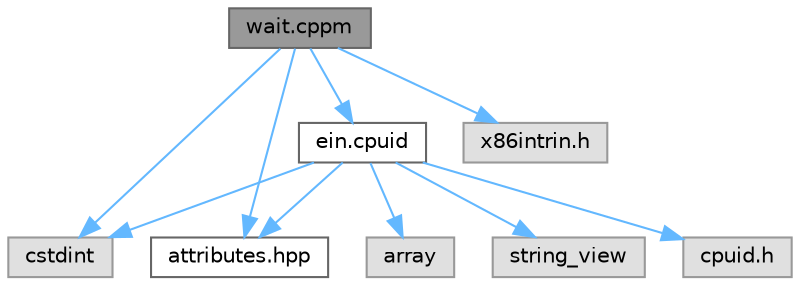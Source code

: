digraph "wait.cppm"
{
 // INTERACTIVE_SVG=YES
 // LATEX_PDF_SIZE
  bgcolor="transparent";
  edge [fontname=Helvetica,fontsize=10,labelfontname=Helvetica,labelfontsize=10];
  node [fontname=Helvetica,fontsize=10,shape=box,height=0.2,width=0.4];
  Node1 [id="Node000001",label="wait.cppm",height=0.2,width=0.4,color="gray40", fillcolor="grey60", style="filled", fontcolor="black",tooltip="waiting strategies"];
  Node1 -> Node2 [id="edge1_Node000001_Node000002",color="steelblue1",style="solid",tooltip=" "];
  Node2 [id="Node000002",label="cstdint",height=0.2,width=0.4,color="grey60", fillcolor="#E0E0E0", style="filled",tooltip=" "];
  Node1 -> Node3 [id="edge2_Node000001_Node000003",color="steelblue1",style="solid",tooltip=" "];
  Node3 [id="Node000003",label="x86intrin.h",height=0.2,width=0.4,color="grey60", fillcolor="#E0E0E0", style="filled",tooltip=" "];
  Node1 -> Node4 [id="edge3_Node000001_Node000004",color="steelblue1",style="solid",tooltip=" "];
  Node4 [id="Node000004",label="attributes.hpp",height=0.2,width=0.4,color="grey40", fillcolor="white", style="filled",URL="$attributes_8hpp.html",tooltip="an opinionated subset of clang/gcc attributes"];
  Node1 -> Node5 [id="edge4_Node000001_Node000005",color="steelblue1",style="solid",tooltip=" "];
  Node5 [id="Node000005",label="ein.cpuid",height=0.2,width=0.4,color="grey40", fillcolor="white", style="filled",URL="$cpuid_8cppm.html",tooltip=" "];
  Node5 -> Node6 [id="edge5_Node000005_Node000006",color="steelblue1",style="solid",tooltip=" "];
  Node6 [id="Node000006",label="array",height=0.2,width=0.4,color="grey60", fillcolor="#E0E0E0", style="filled",tooltip=" "];
  Node5 -> Node2 [id="edge6_Node000005_Node000002",color="steelblue1",style="solid",tooltip=" "];
  Node5 -> Node7 [id="edge7_Node000005_Node000007",color="steelblue1",style="solid",tooltip=" "];
  Node7 [id="Node000007",label="string_view",height=0.2,width=0.4,color="grey60", fillcolor="#E0E0E0", style="filled",tooltip=" "];
  Node5 -> Node4 [id="edge8_Node000005_Node000004",color="steelblue1",style="solid",tooltip=" "];
  Node5 -> Node8 [id="edge9_Node000005_Node000008",color="steelblue1",style="solid",tooltip=" "];
  Node8 [id="Node000008",label="cpuid.h",height=0.2,width=0.4,color="grey60", fillcolor="#E0E0E0", style="filled",tooltip=" "];
}
